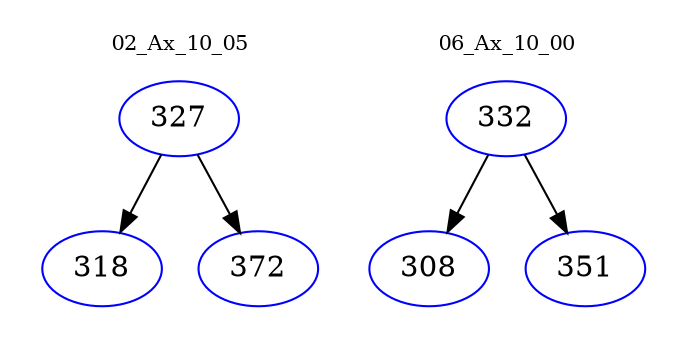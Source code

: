 digraph{
subgraph cluster_0 {
color = white
label = "02_Ax_10_05";
fontsize=10;
T0_327 [label="327", color="blue"]
T0_327 -> T0_318 [color="black"]
T0_318 [label="318", color="blue"]
T0_327 -> T0_372 [color="black"]
T0_372 [label="372", color="blue"]
}
subgraph cluster_1 {
color = white
label = "06_Ax_10_00";
fontsize=10;
T1_332 [label="332", color="blue"]
T1_332 -> T1_308 [color="black"]
T1_308 [label="308", color="blue"]
T1_332 -> T1_351 [color="black"]
T1_351 [label="351", color="blue"]
}
}
